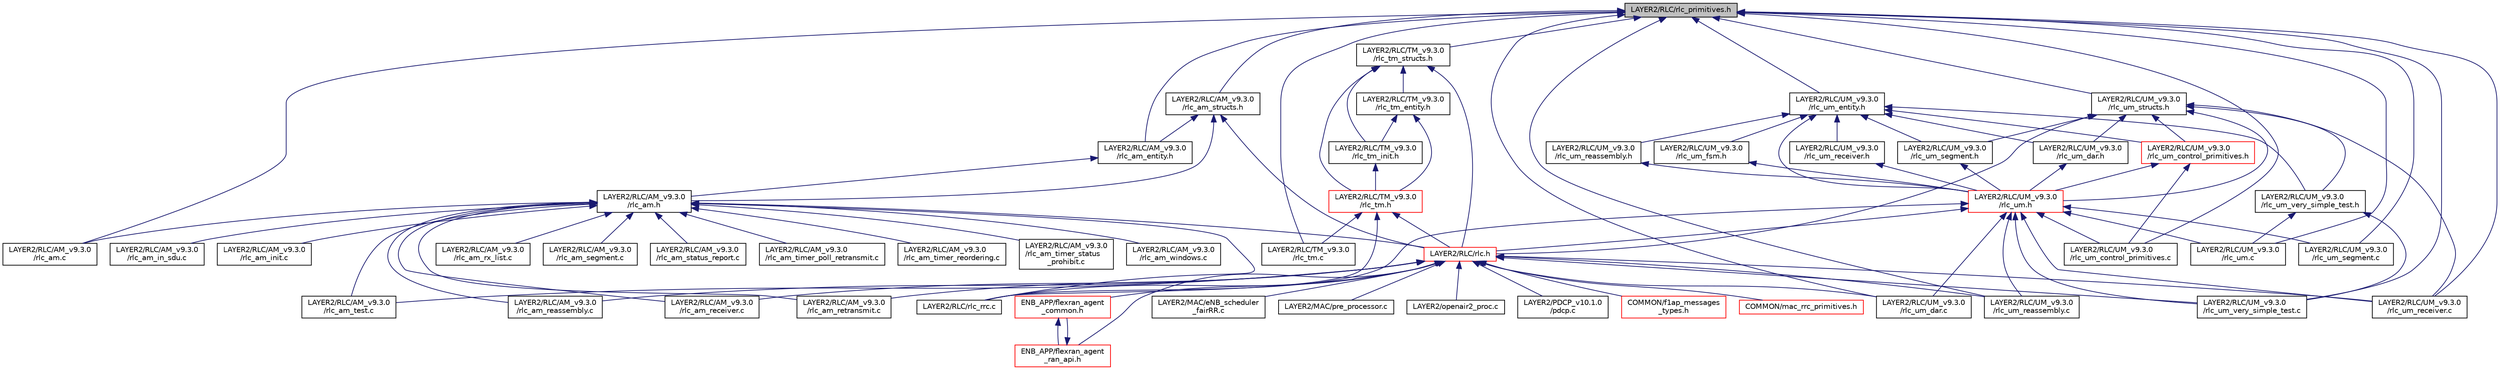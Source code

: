 digraph "LAYER2/RLC/rlc_primitives.h"
{
 // LATEX_PDF_SIZE
  edge [fontname="Helvetica",fontsize="10",labelfontname="Helvetica",labelfontsize="10"];
  node [fontname="Helvetica",fontsize="10",shape=record];
  Node1 [label="LAYER2/RLC/rlc_primitives.h",height=0.2,width=0.4,color="black", fillcolor="grey75", style="filled", fontcolor="black",tooltip="This file contains constants definition for RLC primitives."];
  Node1 -> Node2 [dir="back",color="midnightblue",fontsize="10",style="solid",fontname="Helvetica"];
  Node2 [label="LAYER2/RLC/AM_v9.3.0\l/rlc_am.c",height=0.2,width=0.4,color="black", fillcolor="white", style="filled",URL="$rlc__am_8c.html",tooltip=" "];
  Node1 -> Node3 [dir="back",color="midnightblue",fontsize="10",style="solid",fontname="Helvetica"];
  Node3 [label="LAYER2/RLC/AM_v9.3.0\l/rlc_am_entity.h",height=0.2,width=0.4,color="black", fillcolor="white", style="filled",URL="$rlc__am__entity_8h.html",tooltip="This file defines the RLC AM variables stored in a struct called rlc_am_entity_t."];
  Node3 -> Node4 [dir="back",color="midnightblue",fontsize="10",style="solid",fontname="Helvetica"];
  Node4 [label="LAYER2/RLC/AM_v9.3.0\l/rlc_am.h",height=0.2,width=0.4,color="black", fillcolor="white", style="filled",URL="$rlc__am_8h.html",tooltip="This file, and only this file must be included by code that interact with RLC AM layer."];
  Node4 -> Node2 [dir="back",color="midnightblue",fontsize="10",style="solid",fontname="Helvetica"];
  Node4 -> Node5 [dir="back",color="midnightblue",fontsize="10",style="solid",fontname="Helvetica"];
  Node5 [label="LAYER2/RLC/AM_v9.3.0\l/rlc_am_in_sdu.c",height=0.2,width=0.4,color="black", fillcolor="white", style="filled",URL="$rlc__am__in__sdu_8c.html",tooltip=" "];
  Node4 -> Node6 [dir="back",color="midnightblue",fontsize="10",style="solid",fontname="Helvetica"];
  Node6 [label="LAYER2/RLC/AM_v9.3.0\l/rlc_am_init.c",height=0.2,width=0.4,color="black", fillcolor="white", style="filled",URL="$rlc__am__init_8c.html",tooltip=" "];
  Node4 -> Node7 [dir="back",color="midnightblue",fontsize="10",style="solid",fontname="Helvetica"];
  Node7 [label="LAYER2/RLC/AM_v9.3.0\l/rlc_am_reassembly.c",height=0.2,width=0.4,color="black", fillcolor="white", style="filled",URL="$rlc__am__reassembly_8c.html",tooltip=" "];
  Node4 -> Node8 [dir="back",color="midnightblue",fontsize="10",style="solid",fontname="Helvetica"];
  Node8 [label="LAYER2/RLC/AM_v9.3.0\l/rlc_am_receiver.c",height=0.2,width=0.4,color="black", fillcolor="white", style="filled",URL="$rlc__am__receiver_8c.html",tooltip=" "];
  Node4 -> Node9 [dir="back",color="midnightblue",fontsize="10",style="solid",fontname="Helvetica"];
  Node9 [label="LAYER2/RLC/AM_v9.3.0\l/rlc_am_retransmit.c",height=0.2,width=0.4,color="black", fillcolor="white", style="filled",URL="$rlc__am__retransmit_8c.html",tooltip=" "];
  Node4 -> Node10 [dir="back",color="midnightblue",fontsize="10",style="solid",fontname="Helvetica"];
  Node10 [label="LAYER2/RLC/AM_v9.3.0\l/rlc_am_rx_list.c",height=0.2,width=0.4,color="black", fillcolor="white", style="filled",URL="$rlc__am__rx__list_8c.html",tooltip=" "];
  Node4 -> Node11 [dir="back",color="midnightblue",fontsize="10",style="solid",fontname="Helvetica"];
  Node11 [label="LAYER2/RLC/AM_v9.3.0\l/rlc_am_segment.c",height=0.2,width=0.4,color="black", fillcolor="white", style="filled",URL="$rlc__am__segment_8c.html",tooltip=" "];
  Node4 -> Node12 [dir="back",color="midnightblue",fontsize="10",style="solid",fontname="Helvetica"];
  Node12 [label="LAYER2/RLC/AM_v9.3.0\l/rlc_am_status_report.c",height=0.2,width=0.4,color="black", fillcolor="white", style="filled",URL="$rlc__am__status__report_8c.html",tooltip=" "];
  Node4 -> Node13 [dir="back",color="midnightblue",fontsize="10",style="solid",fontname="Helvetica"];
  Node13 [label="LAYER2/RLC/AM_v9.3.0\l/rlc_am_test.c",height=0.2,width=0.4,color="black", fillcolor="white", style="filled",URL="$rlc__am__test_8c.html",tooltip=" "];
  Node4 -> Node14 [dir="back",color="midnightblue",fontsize="10",style="solid",fontname="Helvetica"];
  Node14 [label="LAYER2/RLC/AM_v9.3.0\l/rlc_am_timer_poll_retransmit.c",height=0.2,width=0.4,color="black", fillcolor="white", style="filled",URL="$rlc__am__timer__poll__retransmit_8c.html",tooltip=" "];
  Node4 -> Node15 [dir="back",color="midnightblue",fontsize="10",style="solid",fontname="Helvetica"];
  Node15 [label="LAYER2/RLC/AM_v9.3.0\l/rlc_am_timer_reordering.c",height=0.2,width=0.4,color="black", fillcolor="white", style="filled",URL="$rlc__am__timer__reordering_8c.html",tooltip=" "];
  Node4 -> Node16 [dir="back",color="midnightblue",fontsize="10",style="solid",fontname="Helvetica"];
  Node16 [label="LAYER2/RLC/AM_v9.3.0\l/rlc_am_timer_status\l_prohibit.c",height=0.2,width=0.4,color="black", fillcolor="white", style="filled",URL="$rlc__am__timer__status__prohibit_8c.html",tooltip=" "];
  Node4 -> Node17 [dir="back",color="midnightblue",fontsize="10",style="solid",fontname="Helvetica"];
  Node17 [label="LAYER2/RLC/AM_v9.3.0\l/rlc_am_windows.c",height=0.2,width=0.4,color="black", fillcolor="white", style="filled",URL="$rlc__am__windows_8c.html",tooltip=" "];
  Node4 -> Node18 [dir="back",color="midnightblue",fontsize="10",style="solid",fontname="Helvetica"];
  Node18 [label="LAYER2/RLC/rlc.h",height=0.2,width=0.4,color="red", fillcolor="white", style="filled",URL="$rlc_8h.html",tooltip="This file, and only this file must be included by external code that interact with RLC layer."];
  Node18 -> Node19 [dir="back",color="midnightblue",fontsize="10",style="solid",fontname="Helvetica"];
  Node19 [label="COMMON/f1ap_messages\l_types.h",height=0.2,width=0.4,color="red", fillcolor="white", style="filled",URL="$f1ap__messages__types_8h.html",tooltip=" "];
  Node18 -> Node86 [dir="back",color="midnightblue",fontsize="10",style="solid",fontname="Helvetica"];
  Node86 [label="COMMON/mac_rrc_primitives.h",height=0.2,width=0.4,color="red", fillcolor="white", style="filled",URL="$mac__rrc__primitives_8h.html",tooltip=" "];
  Node18 -> Node26 [dir="back",color="midnightblue",fontsize="10",style="solid",fontname="Helvetica"];
  Node26 [label="ENB_APP/flexran_agent\l_common.h",height=0.2,width=0.4,color="red", fillcolor="white", style="filled",URL="$flexran__agent__common_8h.html",tooltip="common message primitves and utilities"];
  Node26 -> Node47 [dir="back",color="midnightblue",fontsize="10",style="solid",fontname="Helvetica"];
  Node47 [label="ENB_APP/flexran_agent\l_ran_api.h",height=0.2,width=0.4,color="red", fillcolor="white", style="filled",URL="$flexran__agent__ran__api_8h.html",tooltip="FlexRAN RAN API abstraction header."];
  Node47 -> Node26 [dir="back",color="midnightblue",fontsize="10",style="solid",fontname="Helvetica"];
  Node18 -> Node47 [dir="back",color="midnightblue",fontsize="10",style="solid",fontname="Helvetica"];
  Node18 -> Node95 [dir="back",color="midnightblue",fontsize="10",style="solid",fontname="Helvetica"];
  Node95 [label="LAYER2/MAC/eNB_scheduler\l_fairRR.c",height=0.2,width=0.4,color="black", fillcolor="white", style="filled",URL="$eNB__scheduler__fairRR_8c.html",tooltip=" "];
  Node18 -> Node101 [dir="back",color="midnightblue",fontsize="10",style="solid",fontname="Helvetica"];
  Node101 [label="LAYER2/MAC/pre_processor.c",height=0.2,width=0.4,color="black", fillcolor="white", style="filled",URL="$pre__processor_8c.html",tooltip="eNB scheduler preprocessing fuction prior to scheduling"];
  Node18 -> Node113 [dir="back",color="midnightblue",fontsize="10",style="solid",fontname="Helvetica"];
  Node113 [label="LAYER2/openair2_proc.c",height=0.2,width=0.4,color="black", fillcolor="white", style="filled",URL="$openair2__proc_8c.html",tooltip=" "];
  Node18 -> Node54 [dir="back",color="midnightblue",fontsize="10",style="solid",fontname="Helvetica"];
  Node54 [label="LAYER2/PDCP_v10.1.0\l/pdcp.c",height=0.2,width=0.4,color="black", fillcolor="white", style="filled",URL="$pdcp_8c.html",tooltip="pdcp interface with RLC"];
  Node18 -> Node7 [dir="back",color="midnightblue",fontsize="10",style="solid",fontname="Helvetica"];
  Node18 -> Node8 [dir="back",color="midnightblue",fontsize="10",style="solid",fontname="Helvetica"];
  Node18 -> Node9 [dir="back",color="midnightblue",fontsize="10",style="solid",fontname="Helvetica"];
  Node18 -> Node13 [dir="back",color="midnightblue",fontsize="10",style="solid",fontname="Helvetica"];
  Node18 -> Node118 [dir="back",color="midnightblue",fontsize="10",style="solid",fontname="Helvetica"];
  Node118 [label="LAYER2/RLC/rlc_rrc.c",height=0.2,width=0.4,color="black", fillcolor="white", style="filled",URL="$rlc__rrc_8c.html",tooltip=" "];
  Node18 -> Node119 [dir="back",color="midnightblue",fontsize="10",style="solid",fontname="Helvetica"];
  Node119 [label="LAYER2/RLC/UM_v9.3.0\l/rlc_um_dar.c",height=0.2,width=0.4,color="black", fillcolor="white", style="filled",URL="$rlc__um__dar_8c.html",tooltip=" "];
  Node18 -> Node120 [dir="back",color="midnightblue",fontsize="10",style="solid",fontname="Helvetica"];
  Node120 [label="LAYER2/RLC/UM_v9.3.0\l/rlc_um_reassembly.c",height=0.2,width=0.4,color="black", fillcolor="white", style="filled",URL="$rlc__um__reassembly_8c.html",tooltip=" "];
  Node18 -> Node121 [dir="back",color="midnightblue",fontsize="10",style="solid",fontname="Helvetica"];
  Node121 [label="LAYER2/RLC/UM_v9.3.0\l/rlc_um_receiver.c",height=0.2,width=0.4,color="black", fillcolor="white", style="filled",URL="$rlc__um__receiver_8c.html",tooltip=" "];
  Node18 -> Node123 [dir="back",color="midnightblue",fontsize="10",style="solid",fontname="Helvetica"];
  Node123 [label="LAYER2/RLC/UM_v9.3.0\l/rlc_um_very_simple_test.c",height=0.2,width=0.4,color="black", fillcolor="white", style="filled",URL="$rlc__um__very__simple__test_8c.html",tooltip=" "];
  Node4 -> Node118 [dir="back",color="midnightblue",fontsize="10",style="solid",fontname="Helvetica"];
  Node1 -> Node154 [dir="back",color="midnightblue",fontsize="10",style="solid",fontname="Helvetica"];
  Node154 [label="LAYER2/RLC/AM_v9.3.0\l/rlc_am_structs.h",height=0.2,width=0.4,color="black", fillcolor="white", style="filled",URL="$rlc__am__structs_8h.html",tooltip="This file defines structures used inside the RLC AM."];
  Node154 -> Node4 [dir="back",color="midnightblue",fontsize="10",style="solid",fontname="Helvetica"];
  Node154 -> Node3 [dir="back",color="midnightblue",fontsize="10",style="solid",fontname="Helvetica"];
  Node154 -> Node18 [dir="back",color="midnightblue",fontsize="10",style="solid",fontname="Helvetica"];
  Node1 -> Node134 [dir="back",color="midnightblue",fontsize="10",style="solid",fontname="Helvetica"];
  Node134 [label="LAYER2/RLC/TM_v9.3.0\l/rlc_tm.c",height=0.2,width=0.4,color="black", fillcolor="white", style="filled",URL="$rlc__tm_8c.html",tooltip=" "];
  Node1 -> Node155 [dir="back",color="midnightblue",fontsize="10",style="solid",fontname="Helvetica"];
  Node155 [label="LAYER2/RLC/TM_v9.3.0\l/rlc_tm_structs.h",height=0.2,width=0.4,color="black", fillcolor="white", style="filled",URL="$rlc__tm__structs_8h.html",tooltip="This file defines structures used inside the RLC TM."];
  Node155 -> Node18 [dir="back",color="midnightblue",fontsize="10",style="solid",fontname="Helvetica"];
  Node155 -> Node156 [dir="back",color="midnightblue",fontsize="10",style="solid",fontname="Helvetica"];
  Node156 [label="LAYER2/RLC/TM_v9.3.0\l/rlc_tm.h",height=0.2,width=0.4,color="red", fillcolor="white", style="filled",URL="$rlc__tm_8h.html",tooltip="This file, and only this file must be included by code that interact with RLC TM layer."];
  Node156 -> Node18 [dir="back",color="midnightblue",fontsize="10",style="solid",fontname="Helvetica"];
  Node156 -> Node118 [dir="back",color="midnightblue",fontsize="10",style="solid",fontname="Helvetica"];
  Node156 -> Node134 [dir="back",color="midnightblue",fontsize="10",style="solid",fontname="Helvetica"];
  Node155 -> Node157 [dir="back",color="midnightblue",fontsize="10",style="solid",fontname="Helvetica"];
  Node157 [label="LAYER2/RLC/TM_v9.3.0\l/rlc_tm_entity.h",height=0.2,width=0.4,color="black", fillcolor="white", style="filled",URL="$rlc__tm__entity_8h.html",tooltip="This file defines the RLC TM variables stored in a struct called rlc_tm_entity_t."];
  Node157 -> Node156 [dir="back",color="midnightblue",fontsize="10",style="solid",fontname="Helvetica"];
  Node157 -> Node158 [dir="back",color="midnightblue",fontsize="10",style="solid",fontname="Helvetica"];
  Node158 [label="LAYER2/RLC/TM_v9.3.0\l/rlc_tm_init.h",height=0.2,width=0.4,color="black", fillcolor="white", style="filled",URL="$rlc__tm__init_8h.html",tooltip="This file defines the prototypes of the functions dealing with the control primitives and initializat..."];
  Node158 -> Node156 [dir="back",color="midnightblue",fontsize="10",style="solid",fontname="Helvetica"];
  Node155 -> Node158 [dir="back",color="midnightblue",fontsize="10",style="solid",fontname="Helvetica"];
  Node1 -> Node136 [dir="back",color="midnightblue",fontsize="10",style="solid",fontname="Helvetica"];
  Node136 [label="LAYER2/RLC/UM_v9.3.0\l/rlc_um.c",height=0.2,width=0.4,color="black", fillcolor="white", style="filled",URL="$rlc__um_8c.html",tooltip=" "];
  Node1 -> Node137 [dir="back",color="midnightblue",fontsize="10",style="solid",fontname="Helvetica"];
  Node137 [label="LAYER2/RLC/UM_v9.3.0\l/rlc_um_control_primitives.c",height=0.2,width=0.4,color="black", fillcolor="white", style="filled",URL="$rlc__um__control__primitives_8c.html",tooltip=" "];
  Node1 -> Node119 [dir="back",color="midnightblue",fontsize="10",style="solid",fontname="Helvetica"];
  Node1 -> Node159 [dir="back",color="midnightblue",fontsize="10",style="solid",fontname="Helvetica"];
  Node159 [label="LAYER2/RLC/UM_v9.3.0\l/rlc_um_entity.h",height=0.2,width=0.4,color="black", fillcolor="white", style="filled",URL="$rlc__um__entity_8h.html",tooltip="This file defines the RLC UM variables stored in a struct called rlc_um_entity_t."];
  Node159 -> Node160 [dir="back",color="midnightblue",fontsize="10",style="solid",fontname="Helvetica"];
  Node160 [label="LAYER2/RLC/UM_v9.3.0\l/rlc_um.h",height=0.2,width=0.4,color="red", fillcolor="white", style="filled",URL="$rlc__um_8h.html",tooltip="This file, and only this file must be included by code that interact with RLC UM layer."];
  Node160 -> Node18 [dir="back",color="midnightblue",fontsize="10",style="solid",fontname="Helvetica"];
  Node160 -> Node118 [dir="back",color="midnightblue",fontsize="10",style="solid",fontname="Helvetica"];
  Node160 -> Node136 [dir="back",color="midnightblue",fontsize="10",style="solid",fontname="Helvetica"];
  Node160 -> Node137 [dir="back",color="midnightblue",fontsize="10",style="solid",fontname="Helvetica"];
  Node160 -> Node119 [dir="back",color="midnightblue",fontsize="10",style="solid",fontname="Helvetica"];
  Node160 -> Node120 [dir="back",color="midnightblue",fontsize="10",style="solid",fontname="Helvetica"];
  Node160 -> Node121 [dir="back",color="midnightblue",fontsize="10",style="solid",fontname="Helvetica"];
  Node160 -> Node161 [dir="back",color="midnightblue",fontsize="10",style="solid",fontname="Helvetica"];
  Node161 [label="LAYER2/RLC/UM_v9.3.0\l/rlc_um_segment.c",height=0.2,width=0.4,color="black", fillcolor="white", style="filled",URL="$rlc__um__segment_8c.html",tooltip=" "];
  Node160 -> Node123 [dir="back",color="midnightblue",fontsize="10",style="solid",fontname="Helvetica"];
  Node159 -> Node162 [dir="back",color="midnightblue",fontsize="10",style="solid",fontname="Helvetica"];
  Node162 [label="LAYER2/RLC/UM_v9.3.0\l/rlc_um_control_primitives.h",height=0.2,width=0.4,color="red", fillcolor="white", style="filled",URL="$rlc__um__control__primitives_8h.html",tooltip="This file defines the prototypes of the functions dealing with the control primitives and initializat..."];
  Node162 -> Node160 [dir="back",color="midnightblue",fontsize="10",style="solid",fontname="Helvetica"];
  Node162 -> Node137 [dir="back",color="midnightblue",fontsize="10",style="solid",fontname="Helvetica"];
  Node159 -> Node163 [dir="back",color="midnightblue",fontsize="10",style="solid",fontname="Helvetica"];
  Node163 [label="LAYER2/RLC/UM_v9.3.0\l/rlc_um_dar.h",height=0.2,width=0.4,color="black", fillcolor="white", style="filled",URL="$rlc__um__dar_8h.html",tooltip="This file defines the prototypes of the functions dealing with the reassembly buffer."];
  Node163 -> Node160 [dir="back",color="midnightblue",fontsize="10",style="solid",fontname="Helvetica"];
  Node159 -> Node164 [dir="back",color="midnightblue",fontsize="10",style="solid",fontname="Helvetica"];
  Node164 [label="LAYER2/RLC/UM_v9.3.0\l/rlc_um_fsm.h",height=0.2,width=0.4,color="black", fillcolor="white", style="filled",URL="$rlc__um__fsm_8h.html",tooltip="This file defines the prototypes of the functions dealing with the finite state machine of the RLC UM..."];
  Node164 -> Node160 [dir="back",color="midnightblue",fontsize="10",style="solid",fontname="Helvetica"];
  Node159 -> Node165 [dir="back",color="midnightblue",fontsize="10",style="solid",fontname="Helvetica"];
  Node165 [label="LAYER2/RLC/UM_v9.3.0\l/rlc_um_reassembly.h",height=0.2,width=0.4,color="black", fillcolor="white", style="filled",URL="$rlc__um__reassembly_8h.html",tooltip="This file defines the prototypes of the functions dealing with the reassembly of segments."];
  Node165 -> Node160 [dir="back",color="midnightblue",fontsize="10",style="solid",fontname="Helvetica"];
  Node159 -> Node166 [dir="back",color="midnightblue",fontsize="10",style="solid",fontname="Helvetica"];
  Node166 [label="LAYER2/RLC/UM_v9.3.0\l/rlc_um_receiver.h",height=0.2,width=0.4,color="black", fillcolor="white", style="filled",URL="$rlc__um__receiver_8h.html",tooltip="This file defines the prototypes of the functions dealing with the first stage of the receiving proce..."];
  Node166 -> Node160 [dir="back",color="midnightblue",fontsize="10",style="solid",fontname="Helvetica"];
  Node159 -> Node167 [dir="back",color="midnightblue",fontsize="10",style="solid",fontname="Helvetica"];
  Node167 [label="LAYER2/RLC/UM_v9.3.0\l/rlc_um_segment.h",height=0.2,width=0.4,color="black", fillcolor="white", style="filled",URL="$rlc__um__segment_8h.html",tooltip="This file defines the prototypes of the functions dealing with the segmentation of PDCP SDUs."];
  Node167 -> Node160 [dir="back",color="midnightblue",fontsize="10",style="solid",fontname="Helvetica"];
  Node159 -> Node168 [dir="back",color="midnightblue",fontsize="10",style="solid",fontname="Helvetica"];
  Node168 [label="LAYER2/RLC/UM_v9.3.0\l/rlc_um_very_simple_test.h",height=0.2,width=0.4,color="black", fillcolor="white", style="filled",URL="$rlc__um__very__simple__test_8h.html",tooltip="This file defines the prototypes of the functions dealing with the sending of self generated packet f..."];
  Node168 -> Node136 [dir="back",color="midnightblue",fontsize="10",style="solid",fontname="Helvetica"];
  Node168 -> Node123 [dir="back",color="midnightblue",fontsize="10",style="solid",fontname="Helvetica"];
  Node1 -> Node120 [dir="back",color="midnightblue",fontsize="10",style="solid",fontname="Helvetica"];
  Node1 -> Node121 [dir="back",color="midnightblue",fontsize="10",style="solid",fontname="Helvetica"];
  Node1 -> Node161 [dir="back",color="midnightblue",fontsize="10",style="solid",fontname="Helvetica"];
  Node1 -> Node169 [dir="back",color="midnightblue",fontsize="10",style="solid",fontname="Helvetica"];
  Node169 [label="LAYER2/RLC/UM_v9.3.0\l/rlc_um_structs.h",height=0.2,width=0.4,color="black", fillcolor="white", style="filled",URL="$rlc__um__structs_8h.html",tooltip="This file defines structures used inside the RLC UM."];
  Node169 -> Node18 [dir="back",color="midnightblue",fontsize="10",style="solid",fontname="Helvetica"];
  Node169 -> Node160 [dir="back",color="midnightblue",fontsize="10",style="solid",fontname="Helvetica"];
  Node169 -> Node162 [dir="back",color="midnightblue",fontsize="10",style="solid",fontname="Helvetica"];
  Node169 -> Node163 [dir="back",color="midnightblue",fontsize="10",style="solid",fontname="Helvetica"];
  Node169 -> Node121 [dir="back",color="midnightblue",fontsize="10",style="solid",fontname="Helvetica"];
  Node169 -> Node167 [dir="back",color="midnightblue",fontsize="10",style="solid",fontname="Helvetica"];
  Node169 -> Node168 [dir="back",color="midnightblue",fontsize="10",style="solid",fontname="Helvetica"];
  Node1 -> Node123 [dir="back",color="midnightblue",fontsize="10",style="solid",fontname="Helvetica"];
}
